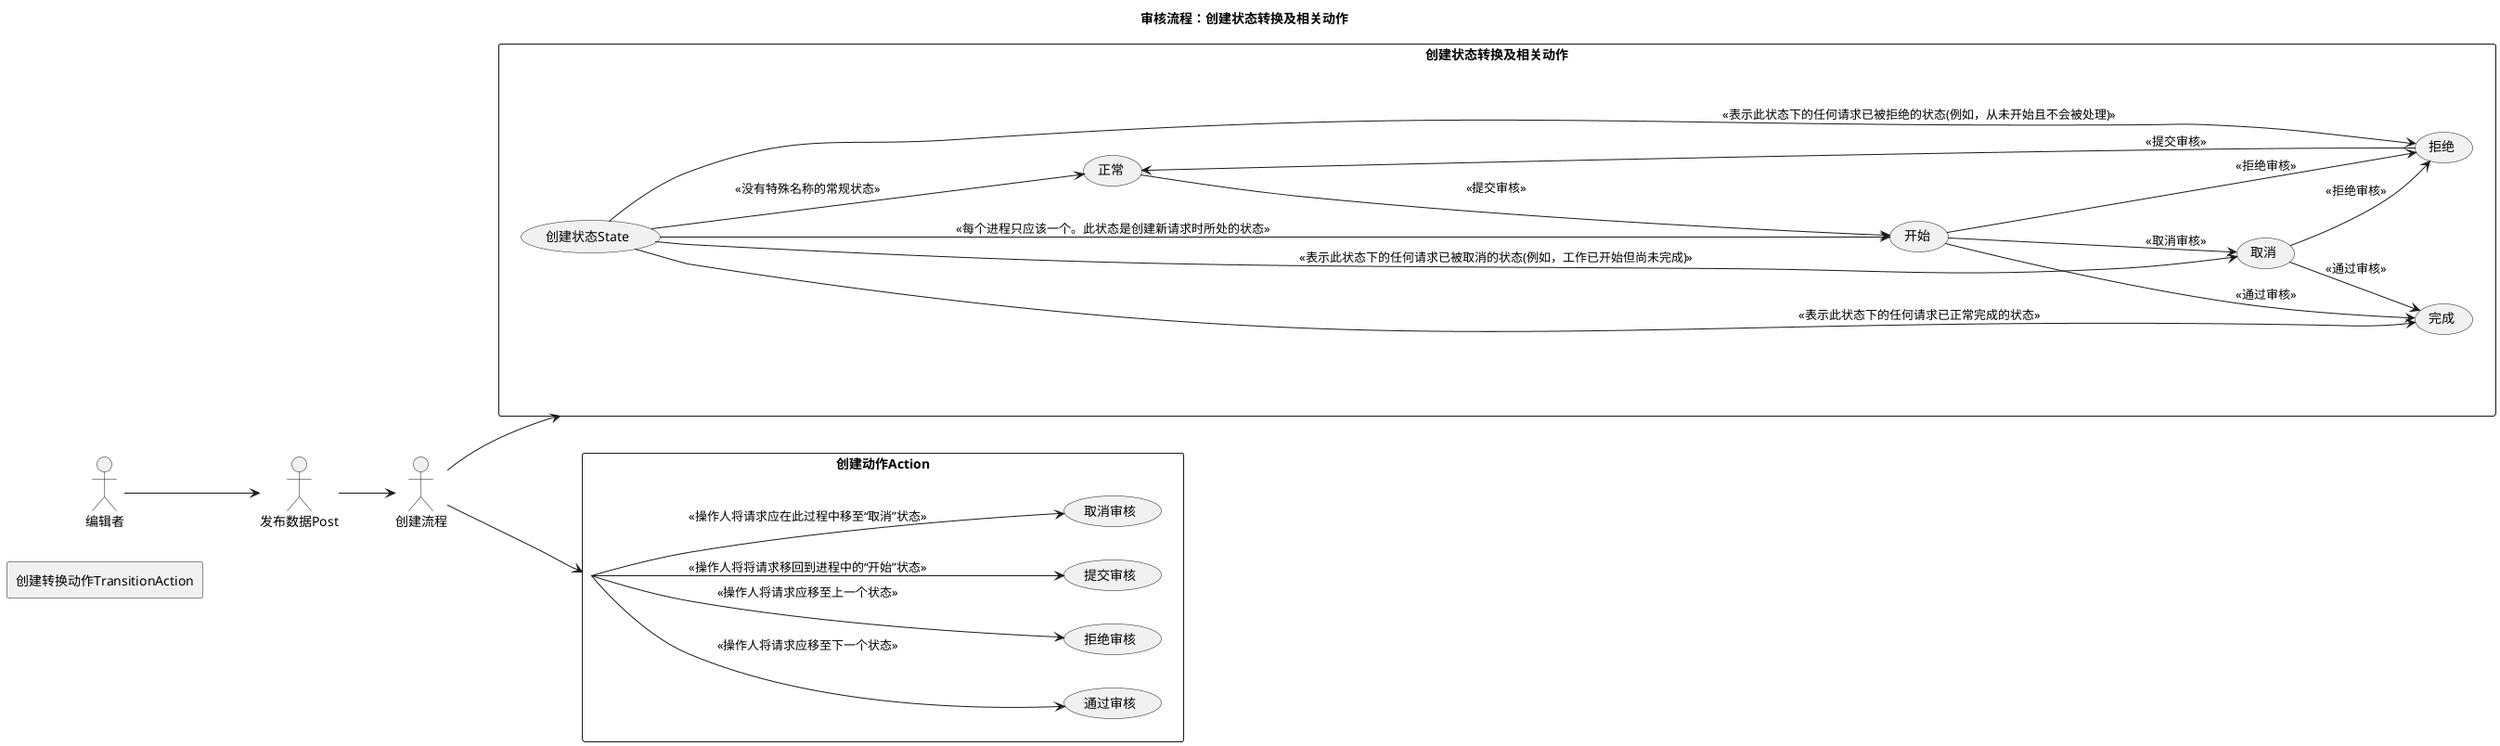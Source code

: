 @startuml
'https://plantuml.com/sequence-diagram
!pragma teoz true


title 审核流程：创建状态转换及相关动作
left to right direction


编辑者 --> 发布数据Post
发布数据Post --> 创建流程
创建流程 --> (创建状态转换及相关动作)
创建流程 --> (创建动作Action)

rectangle 创建状态转换及相关动作{
    (创建状态State) --> (正常):<<没有特殊名称的常规状态>>
    (创建状态State) --> (开始):<<每个进程只应该一个。此状态是创建新请求时所处的状态>>
    (创建状态State) --> (完成):<<表示此状态下的任何请求已正常完成的状态>>
    (创建状态State) --> (取消):<<表示此状态下的任何请求已被取消的状态(例如，工作已开始但尚未完成)>>
    (创建状态State) --> (拒绝):<<表示此状态下的任何请求已被拒绝的状态(例如，从未开始且不会被处理)>>
}

rectangle 创建动作Action{
    (创建动作Action) --> (提交审核):<<操作人将将请求移回到进程中的“开始”状态>>
    (创建动作Action) --> (取消审核):<<操作人将请求应在此过程中移至“取消”状态>>
    (创建动作Action) --> (通过审核):<<操作人将请求应移至下一个状态>>
    (创建动作Action) --> (拒绝审核):<<操作人将请求应移至上一个状态>>
}
rectangle 创建转换动作TransitionAction{
    (正常) --> (开始):<<提交审核>>
    (开始) --> (取消):<<取消审核>>
    (开始) --> (拒绝):<<拒绝审核>>
    (开始) --> (完成):<<通过审核>>
    (取消) --> (拒绝):<<拒绝审核>>
    (取消) --> (完成):<<通过审核>>
    (拒绝) --> (正常):<<提交审核>>
}



@enduml
